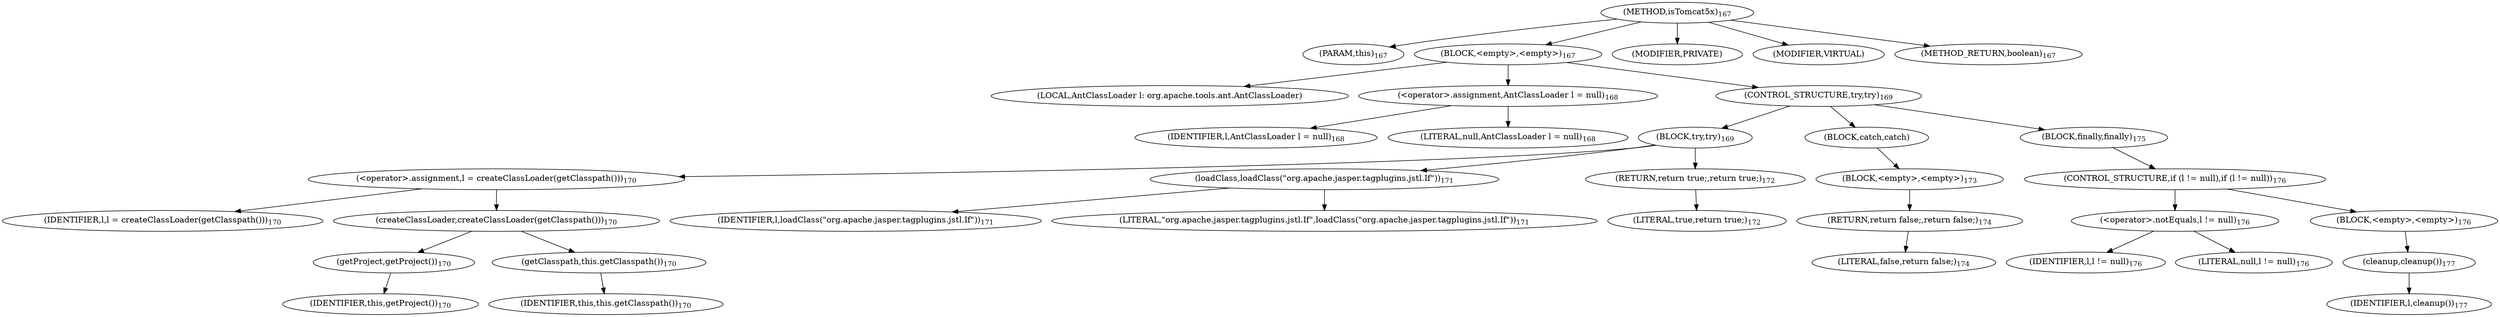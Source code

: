 digraph "isTomcat5x" {  
"330" [label = <(METHOD,isTomcat5x)<SUB>167</SUB>> ]
"44" [label = <(PARAM,this)<SUB>167</SUB>> ]
"331" [label = <(BLOCK,&lt;empty&gt;,&lt;empty&gt;)<SUB>167</SUB>> ]
"332" [label = <(LOCAL,AntClassLoader l: org.apache.tools.ant.AntClassLoader)> ]
"333" [label = <(&lt;operator&gt;.assignment,AntClassLoader l = null)<SUB>168</SUB>> ]
"334" [label = <(IDENTIFIER,l,AntClassLoader l = null)<SUB>168</SUB>> ]
"335" [label = <(LITERAL,null,AntClassLoader l = null)<SUB>168</SUB>> ]
"336" [label = <(CONTROL_STRUCTURE,try,try)<SUB>169</SUB>> ]
"337" [label = <(BLOCK,try,try)<SUB>169</SUB>> ]
"338" [label = <(&lt;operator&gt;.assignment,l = createClassLoader(getClasspath()))<SUB>170</SUB>> ]
"339" [label = <(IDENTIFIER,l,l = createClassLoader(getClasspath()))<SUB>170</SUB>> ]
"340" [label = <(createClassLoader,createClassLoader(getClasspath()))<SUB>170</SUB>> ]
"341" [label = <(getProject,getProject())<SUB>170</SUB>> ]
"45" [label = <(IDENTIFIER,this,getProject())<SUB>170</SUB>> ]
"342" [label = <(getClasspath,this.getClasspath())<SUB>170</SUB>> ]
"43" [label = <(IDENTIFIER,this,this.getClasspath())<SUB>170</SUB>> ]
"343" [label = <(loadClass,loadClass(&quot;org.apache.jasper.tagplugins.jstl.If&quot;))<SUB>171</SUB>> ]
"344" [label = <(IDENTIFIER,l,loadClass(&quot;org.apache.jasper.tagplugins.jstl.If&quot;))<SUB>171</SUB>> ]
"345" [label = <(LITERAL,&quot;org.apache.jasper.tagplugins.jstl.If&quot;,loadClass(&quot;org.apache.jasper.tagplugins.jstl.If&quot;))<SUB>171</SUB>> ]
"346" [label = <(RETURN,return true;,return true;)<SUB>172</SUB>> ]
"347" [label = <(LITERAL,true,return true;)<SUB>172</SUB>> ]
"348" [label = <(BLOCK,catch,catch)> ]
"349" [label = <(BLOCK,&lt;empty&gt;,&lt;empty&gt;)<SUB>173</SUB>> ]
"350" [label = <(RETURN,return false;,return false;)<SUB>174</SUB>> ]
"351" [label = <(LITERAL,false,return false;)<SUB>174</SUB>> ]
"352" [label = <(BLOCK,finally,finally)<SUB>175</SUB>> ]
"353" [label = <(CONTROL_STRUCTURE,if (l != null),if (l != null))<SUB>176</SUB>> ]
"354" [label = <(&lt;operator&gt;.notEquals,l != null)<SUB>176</SUB>> ]
"355" [label = <(IDENTIFIER,l,l != null)<SUB>176</SUB>> ]
"356" [label = <(LITERAL,null,l != null)<SUB>176</SUB>> ]
"357" [label = <(BLOCK,&lt;empty&gt;,&lt;empty&gt;)<SUB>176</SUB>> ]
"358" [label = <(cleanup,cleanup())<SUB>177</SUB>> ]
"359" [label = <(IDENTIFIER,l,cleanup())<SUB>177</SUB>> ]
"360" [label = <(MODIFIER,PRIVATE)> ]
"361" [label = <(MODIFIER,VIRTUAL)> ]
"362" [label = <(METHOD_RETURN,boolean)<SUB>167</SUB>> ]
  "330" -> "44" 
  "330" -> "331" 
  "330" -> "360" 
  "330" -> "361" 
  "330" -> "362" 
  "331" -> "332" 
  "331" -> "333" 
  "331" -> "336" 
  "333" -> "334" 
  "333" -> "335" 
  "336" -> "337" 
  "336" -> "348" 
  "336" -> "352" 
  "337" -> "338" 
  "337" -> "343" 
  "337" -> "346" 
  "338" -> "339" 
  "338" -> "340" 
  "340" -> "341" 
  "340" -> "342" 
  "341" -> "45" 
  "342" -> "43" 
  "343" -> "344" 
  "343" -> "345" 
  "346" -> "347" 
  "348" -> "349" 
  "349" -> "350" 
  "350" -> "351" 
  "352" -> "353" 
  "353" -> "354" 
  "353" -> "357" 
  "354" -> "355" 
  "354" -> "356" 
  "357" -> "358" 
  "358" -> "359" 
}
